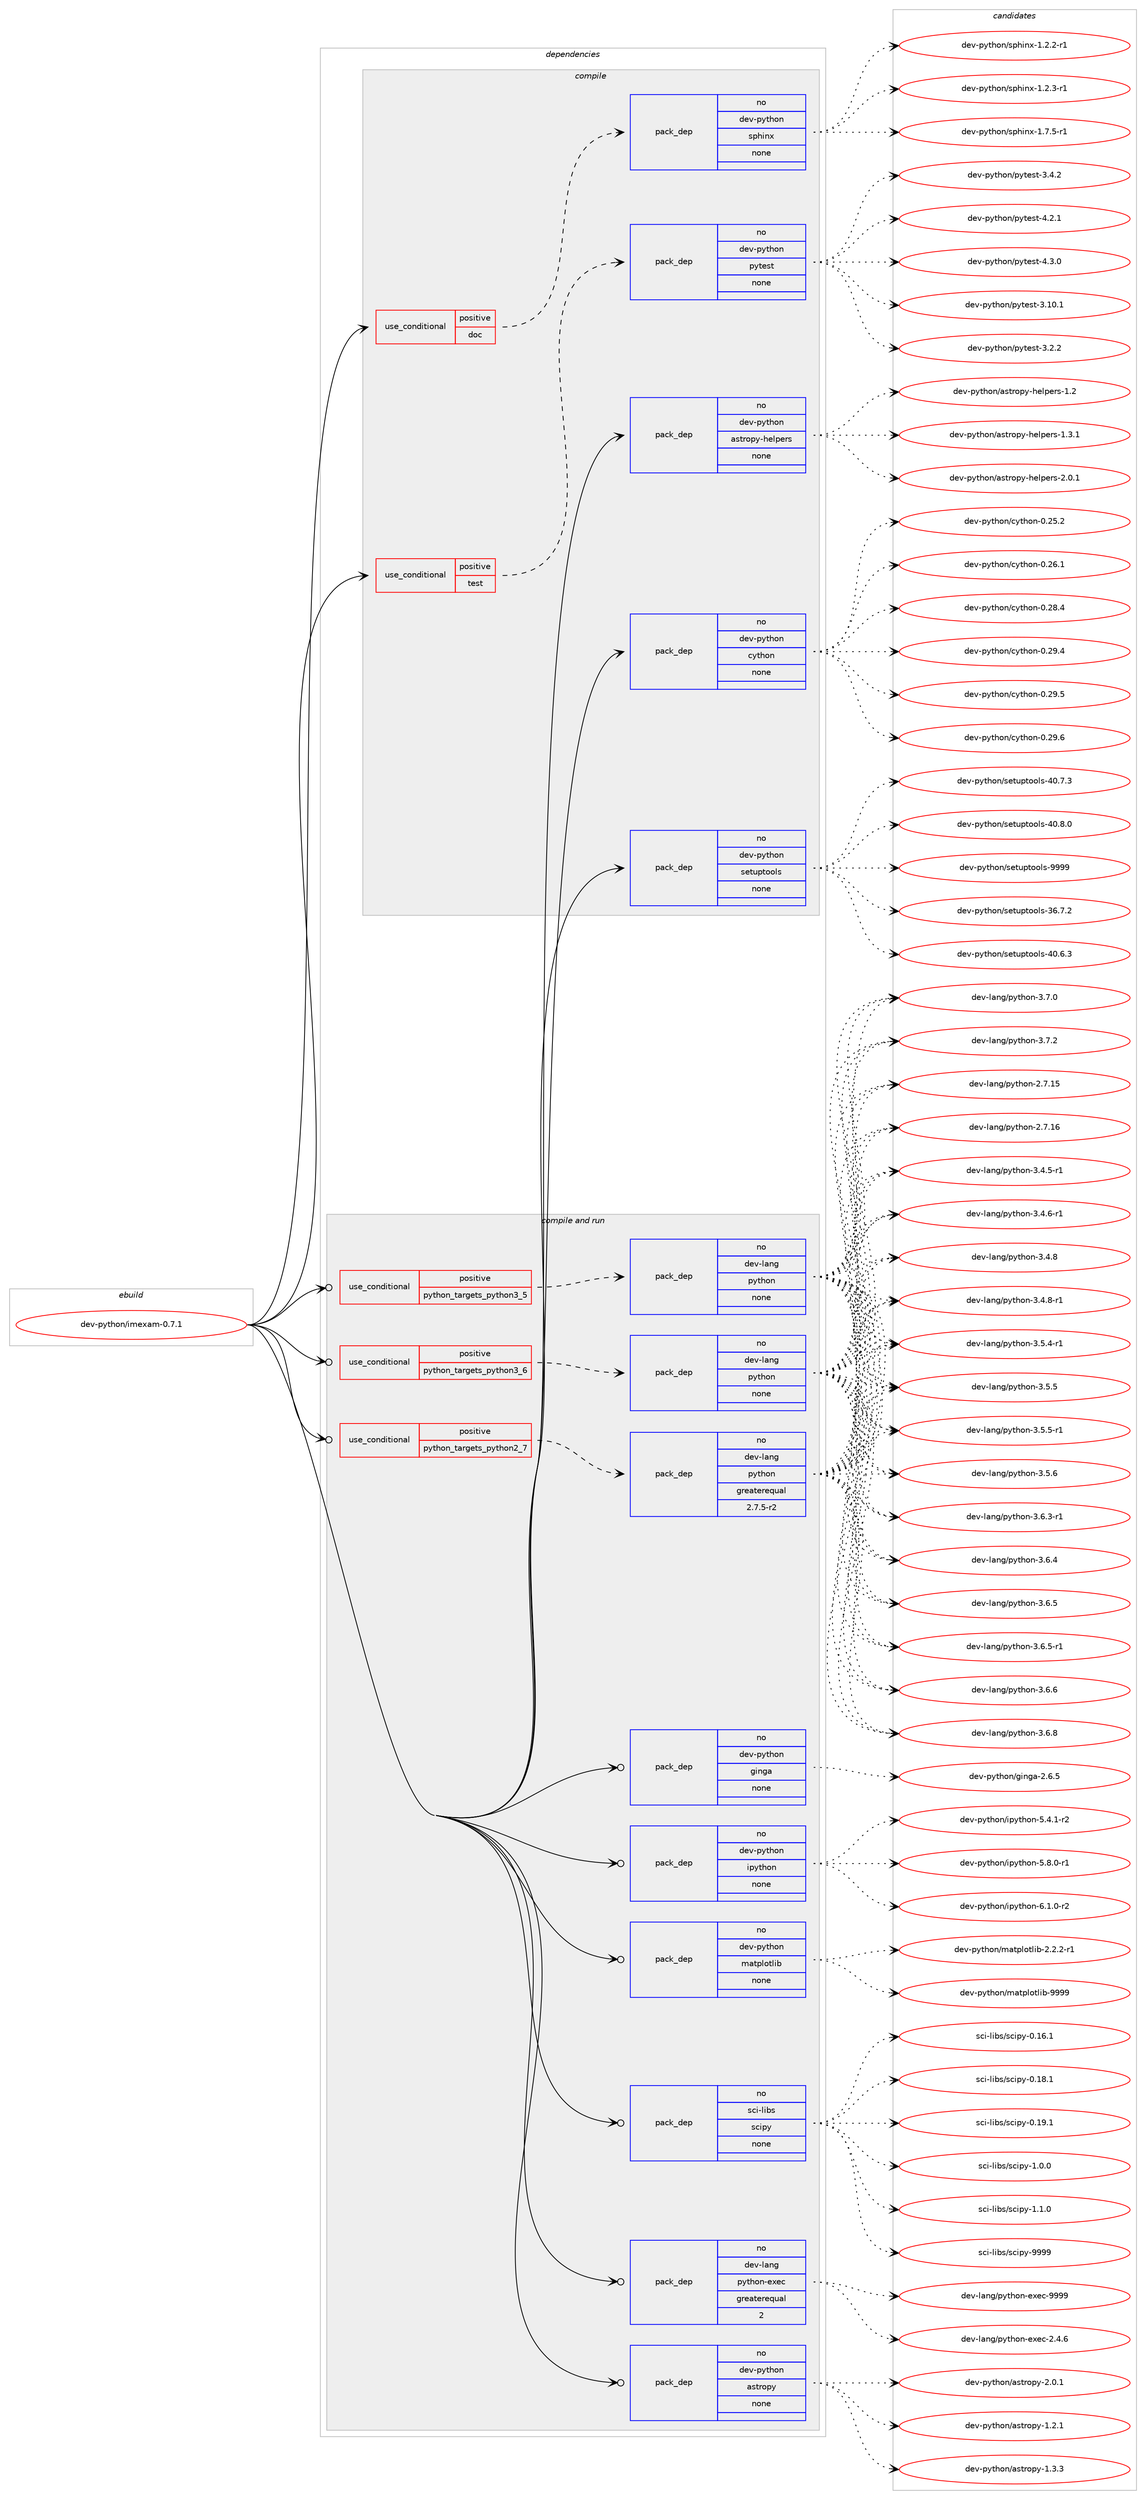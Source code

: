 digraph prolog {

# *************
# Graph options
# *************

newrank=true;
concentrate=true;
compound=true;
graph [rankdir=LR,fontname=Helvetica,fontsize=10,ranksep=1.5];#, ranksep=2.5, nodesep=0.2];
edge  [arrowhead=vee];
node  [fontname=Helvetica,fontsize=10];

# **********
# The ebuild
# **********

subgraph cluster_leftcol {
color=gray;
rank=same;
label=<<i>ebuild</i>>;
id [label="dev-python/imexam-0.7.1", color=red, width=4, href="../dev-python/imexam-0.7.1.svg"];
}

# ****************
# The dependencies
# ****************

subgraph cluster_midcol {
color=gray;
label=<<i>dependencies</i>>;
subgraph cluster_compile {
fillcolor="#eeeeee";
style=filled;
label=<<i>compile</i>>;
subgraph cond375726 {
dependency1413670 [label=<<TABLE BORDER="0" CELLBORDER="1" CELLSPACING="0" CELLPADDING="4"><TR><TD ROWSPAN="3" CELLPADDING="10">use_conditional</TD></TR><TR><TD>positive</TD></TR><TR><TD>doc</TD></TR></TABLE>>, shape=none, color=red];
subgraph pack1014675 {
dependency1413671 [label=<<TABLE BORDER="0" CELLBORDER="1" CELLSPACING="0" CELLPADDING="4" WIDTH="220"><TR><TD ROWSPAN="6" CELLPADDING="30">pack_dep</TD></TR><TR><TD WIDTH="110">no</TD></TR><TR><TD>dev-python</TD></TR><TR><TD>sphinx</TD></TR><TR><TD>none</TD></TR><TR><TD></TD></TR></TABLE>>, shape=none, color=blue];
}
dependency1413670:e -> dependency1413671:w [weight=20,style="dashed",arrowhead="vee"];
}
id:e -> dependency1413670:w [weight=20,style="solid",arrowhead="vee"];
subgraph cond375727 {
dependency1413672 [label=<<TABLE BORDER="0" CELLBORDER="1" CELLSPACING="0" CELLPADDING="4"><TR><TD ROWSPAN="3" CELLPADDING="10">use_conditional</TD></TR><TR><TD>positive</TD></TR><TR><TD>test</TD></TR></TABLE>>, shape=none, color=red];
subgraph pack1014676 {
dependency1413673 [label=<<TABLE BORDER="0" CELLBORDER="1" CELLSPACING="0" CELLPADDING="4" WIDTH="220"><TR><TD ROWSPAN="6" CELLPADDING="30">pack_dep</TD></TR><TR><TD WIDTH="110">no</TD></TR><TR><TD>dev-python</TD></TR><TR><TD>pytest</TD></TR><TR><TD>none</TD></TR><TR><TD></TD></TR></TABLE>>, shape=none, color=blue];
}
dependency1413672:e -> dependency1413673:w [weight=20,style="dashed",arrowhead="vee"];
}
id:e -> dependency1413672:w [weight=20,style="solid",arrowhead="vee"];
subgraph pack1014677 {
dependency1413674 [label=<<TABLE BORDER="0" CELLBORDER="1" CELLSPACING="0" CELLPADDING="4" WIDTH="220"><TR><TD ROWSPAN="6" CELLPADDING="30">pack_dep</TD></TR><TR><TD WIDTH="110">no</TD></TR><TR><TD>dev-python</TD></TR><TR><TD>astropy-helpers</TD></TR><TR><TD>none</TD></TR><TR><TD></TD></TR></TABLE>>, shape=none, color=blue];
}
id:e -> dependency1413674:w [weight=20,style="solid",arrowhead="vee"];
subgraph pack1014678 {
dependency1413675 [label=<<TABLE BORDER="0" CELLBORDER="1" CELLSPACING="0" CELLPADDING="4" WIDTH="220"><TR><TD ROWSPAN="6" CELLPADDING="30">pack_dep</TD></TR><TR><TD WIDTH="110">no</TD></TR><TR><TD>dev-python</TD></TR><TR><TD>cython</TD></TR><TR><TD>none</TD></TR><TR><TD></TD></TR></TABLE>>, shape=none, color=blue];
}
id:e -> dependency1413675:w [weight=20,style="solid",arrowhead="vee"];
subgraph pack1014679 {
dependency1413676 [label=<<TABLE BORDER="0" CELLBORDER="1" CELLSPACING="0" CELLPADDING="4" WIDTH="220"><TR><TD ROWSPAN="6" CELLPADDING="30">pack_dep</TD></TR><TR><TD WIDTH="110">no</TD></TR><TR><TD>dev-python</TD></TR><TR><TD>setuptools</TD></TR><TR><TD>none</TD></TR><TR><TD></TD></TR></TABLE>>, shape=none, color=blue];
}
id:e -> dependency1413676:w [weight=20,style="solid",arrowhead="vee"];
}
subgraph cluster_compileandrun {
fillcolor="#eeeeee";
style=filled;
label=<<i>compile and run</i>>;
subgraph cond375728 {
dependency1413677 [label=<<TABLE BORDER="0" CELLBORDER="1" CELLSPACING="0" CELLPADDING="4"><TR><TD ROWSPAN="3" CELLPADDING="10">use_conditional</TD></TR><TR><TD>positive</TD></TR><TR><TD>python_targets_python2_7</TD></TR></TABLE>>, shape=none, color=red];
subgraph pack1014680 {
dependency1413678 [label=<<TABLE BORDER="0" CELLBORDER="1" CELLSPACING="0" CELLPADDING="4" WIDTH="220"><TR><TD ROWSPAN="6" CELLPADDING="30">pack_dep</TD></TR><TR><TD WIDTH="110">no</TD></TR><TR><TD>dev-lang</TD></TR><TR><TD>python</TD></TR><TR><TD>greaterequal</TD></TR><TR><TD>2.7.5-r2</TD></TR></TABLE>>, shape=none, color=blue];
}
dependency1413677:e -> dependency1413678:w [weight=20,style="dashed",arrowhead="vee"];
}
id:e -> dependency1413677:w [weight=20,style="solid",arrowhead="odotvee"];
subgraph cond375729 {
dependency1413679 [label=<<TABLE BORDER="0" CELLBORDER="1" CELLSPACING="0" CELLPADDING="4"><TR><TD ROWSPAN="3" CELLPADDING="10">use_conditional</TD></TR><TR><TD>positive</TD></TR><TR><TD>python_targets_python3_5</TD></TR></TABLE>>, shape=none, color=red];
subgraph pack1014681 {
dependency1413680 [label=<<TABLE BORDER="0" CELLBORDER="1" CELLSPACING="0" CELLPADDING="4" WIDTH="220"><TR><TD ROWSPAN="6" CELLPADDING="30">pack_dep</TD></TR><TR><TD WIDTH="110">no</TD></TR><TR><TD>dev-lang</TD></TR><TR><TD>python</TD></TR><TR><TD>none</TD></TR><TR><TD></TD></TR></TABLE>>, shape=none, color=blue];
}
dependency1413679:e -> dependency1413680:w [weight=20,style="dashed",arrowhead="vee"];
}
id:e -> dependency1413679:w [weight=20,style="solid",arrowhead="odotvee"];
subgraph cond375730 {
dependency1413681 [label=<<TABLE BORDER="0" CELLBORDER="1" CELLSPACING="0" CELLPADDING="4"><TR><TD ROWSPAN="3" CELLPADDING="10">use_conditional</TD></TR><TR><TD>positive</TD></TR><TR><TD>python_targets_python3_6</TD></TR></TABLE>>, shape=none, color=red];
subgraph pack1014682 {
dependency1413682 [label=<<TABLE BORDER="0" CELLBORDER="1" CELLSPACING="0" CELLPADDING="4" WIDTH="220"><TR><TD ROWSPAN="6" CELLPADDING="30">pack_dep</TD></TR><TR><TD WIDTH="110">no</TD></TR><TR><TD>dev-lang</TD></TR><TR><TD>python</TD></TR><TR><TD>none</TD></TR><TR><TD></TD></TR></TABLE>>, shape=none, color=blue];
}
dependency1413681:e -> dependency1413682:w [weight=20,style="dashed",arrowhead="vee"];
}
id:e -> dependency1413681:w [weight=20,style="solid",arrowhead="odotvee"];
subgraph pack1014683 {
dependency1413683 [label=<<TABLE BORDER="0" CELLBORDER="1" CELLSPACING="0" CELLPADDING="4" WIDTH="220"><TR><TD ROWSPAN="6" CELLPADDING="30">pack_dep</TD></TR><TR><TD WIDTH="110">no</TD></TR><TR><TD>dev-lang</TD></TR><TR><TD>python-exec</TD></TR><TR><TD>greaterequal</TD></TR><TR><TD>2</TD></TR></TABLE>>, shape=none, color=blue];
}
id:e -> dependency1413683:w [weight=20,style="solid",arrowhead="odotvee"];
subgraph pack1014684 {
dependency1413684 [label=<<TABLE BORDER="0" CELLBORDER="1" CELLSPACING="0" CELLPADDING="4" WIDTH="220"><TR><TD ROWSPAN="6" CELLPADDING="30">pack_dep</TD></TR><TR><TD WIDTH="110">no</TD></TR><TR><TD>dev-python</TD></TR><TR><TD>astropy</TD></TR><TR><TD>none</TD></TR><TR><TD></TD></TR></TABLE>>, shape=none, color=blue];
}
id:e -> dependency1413684:w [weight=20,style="solid",arrowhead="odotvee"];
subgraph pack1014685 {
dependency1413685 [label=<<TABLE BORDER="0" CELLBORDER="1" CELLSPACING="0" CELLPADDING="4" WIDTH="220"><TR><TD ROWSPAN="6" CELLPADDING="30">pack_dep</TD></TR><TR><TD WIDTH="110">no</TD></TR><TR><TD>dev-python</TD></TR><TR><TD>ginga</TD></TR><TR><TD>none</TD></TR><TR><TD></TD></TR></TABLE>>, shape=none, color=blue];
}
id:e -> dependency1413685:w [weight=20,style="solid",arrowhead="odotvee"];
subgraph pack1014686 {
dependency1413686 [label=<<TABLE BORDER="0" CELLBORDER="1" CELLSPACING="0" CELLPADDING="4" WIDTH="220"><TR><TD ROWSPAN="6" CELLPADDING="30">pack_dep</TD></TR><TR><TD WIDTH="110">no</TD></TR><TR><TD>dev-python</TD></TR><TR><TD>ipython</TD></TR><TR><TD>none</TD></TR><TR><TD></TD></TR></TABLE>>, shape=none, color=blue];
}
id:e -> dependency1413686:w [weight=20,style="solid",arrowhead="odotvee"];
subgraph pack1014687 {
dependency1413687 [label=<<TABLE BORDER="0" CELLBORDER="1" CELLSPACING="0" CELLPADDING="4" WIDTH="220"><TR><TD ROWSPAN="6" CELLPADDING="30">pack_dep</TD></TR><TR><TD WIDTH="110">no</TD></TR><TR><TD>dev-python</TD></TR><TR><TD>matplotlib</TD></TR><TR><TD>none</TD></TR><TR><TD></TD></TR></TABLE>>, shape=none, color=blue];
}
id:e -> dependency1413687:w [weight=20,style="solid",arrowhead="odotvee"];
subgraph pack1014688 {
dependency1413688 [label=<<TABLE BORDER="0" CELLBORDER="1" CELLSPACING="0" CELLPADDING="4" WIDTH="220"><TR><TD ROWSPAN="6" CELLPADDING="30">pack_dep</TD></TR><TR><TD WIDTH="110">no</TD></TR><TR><TD>sci-libs</TD></TR><TR><TD>scipy</TD></TR><TR><TD>none</TD></TR><TR><TD></TD></TR></TABLE>>, shape=none, color=blue];
}
id:e -> dependency1413688:w [weight=20,style="solid",arrowhead="odotvee"];
}
subgraph cluster_run {
fillcolor="#eeeeee";
style=filled;
label=<<i>run</i>>;
}
}

# **************
# The candidates
# **************

subgraph cluster_choices {
rank=same;
color=gray;
label=<<i>candidates</i>>;

subgraph choice1014675 {
color=black;
nodesep=1;
choice10010111845112121116104111110471151121041051101204549465046504511449 [label="dev-python/sphinx-1.2.2-r1", color=red, width=4,href="../dev-python/sphinx-1.2.2-r1.svg"];
choice10010111845112121116104111110471151121041051101204549465046514511449 [label="dev-python/sphinx-1.2.3-r1", color=red, width=4,href="../dev-python/sphinx-1.2.3-r1.svg"];
choice10010111845112121116104111110471151121041051101204549465546534511449 [label="dev-python/sphinx-1.7.5-r1", color=red, width=4,href="../dev-python/sphinx-1.7.5-r1.svg"];
dependency1413671:e -> choice10010111845112121116104111110471151121041051101204549465046504511449:w [style=dotted,weight="100"];
dependency1413671:e -> choice10010111845112121116104111110471151121041051101204549465046514511449:w [style=dotted,weight="100"];
dependency1413671:e -> choice10010111845112121116104111110471151121041051101204549465546534511449:w [style=dotted,weight="100"];
}
subgraph choice1014676 {
color=black;
nodesep=1;
choice100101118451121211161041111104711212111610111511645514649484649 [label="dev-python/pytest-3.10.1", color=red, width=4,href="../dev-python/pytest-3.10.1.svg"];
choice1001011184511212111610411111047112121116101115116455146504650 [label="dev-python/pytest-3.2.2", color=red, width=4,href="../dev-python/pytest-3.2.2.svg"];
choice1001011184511212111610411111047112121116101115116455146524650 [label="dev-python/pytest-3.4.2", color=red, width=4,href="../dev-python/pytest-3.4.2.svg"];
choice1001011184511212111610411111047112121116101115116455246504649 [label="dev-python/pytest-4.2.1", color=red, width=4,href="../dev-python/pytest-4.2.1.svg"];
choice1001011184511212111610411111047112121116101115116455246514648 [label="dev-python/pytest-4.3.0", color=red, width=4,href="../dev-python/pytest-4.3.0.svg"];
dependency1413673:e -> choice100101118451121211161041111104711212111610111511645514649484649:w [style=dotted,weight="100"];
dependency1413673:e -> choice1001011184511212111610411111047112121116101115116455146504650:w [style=dotted,weight="100"];
dependency1413673:e -> choice1001011184511212111610411111047112121116101115116455146524650:w [style=dotted,weight="100"];
dependency1413673:e -> choice1001011184511212111610411111047112121116101115116455246504649:w [style=dotted,weight="100"];
dependency1413673:e -> choice1001011184511212111610411111047112121116101115116455246514648:w [style=dotted,weight="100"];
}
subgraph choice1014677 {
color=black;
nodesep=1;
choice1001011184511212111610411111047971151161141111121214510410110811210111411545494650 [label="dev-python/astropy-helpers-1.2", color=red, width=4,href="../dev-python/astropy-helpers-1.2.svg"];
choice10010111845112121116104111110479711511611411111212145104101108112101114115454946514649 [label="dev-python/astropy-helpers-1.3.1", color=red, width=4,href="../dev-python/astropy-helpers-1.3.1.svg"];
choice10010111845112121116104111110479711511611411111212145104101108112101114115455046484649 [label="dev-python/astropy-helpers-2.0.1", color=red, width=4,href="../dev-python/astropy-helpers-2.0.1.svg"];
dependency1413674:e -> choice1001011184511212111610411111047971151161141111121214510410110811210111411545494650:w [style=dotted,weight="100"];
dependency1413674:e -> choice10010111845112121116104111110479711511611411111212145104101108112101114115454946514649:w [style=dotted,weight="100"];
dependency1413674:e -> choice10010111845112121116104111110479711511611411111212145104101108112101114115455046484649:w [style=dotted,weight="100"];
}
subgraph choice1014678 {
color=black;
nodesep=1;
choice10010111845112121116104111110479912111610411111045484650534650 [label="dev-python/cython-0.25.2", color=red, width=4,href="../dev-python/cython-0.25.2.svg"];
choice10010111845112121116104111110479912111610411111045484650544649 [label="dev-python/cython-0.26.1", color=red, width=4,href="../dev-python/cython-0.26.1.svg"];
choice10010111845112121116104111110479912111610411111045484650564652 [label="dev-python/cython-0.28.4", color=red, width=4,href="../dev-python/cython-0.28.4.svg"];
choice10010111845112121116104111110479912111610411111045484650574652 [label="dev-python/cython-0.29.4", color=red, width=4,href="../dev-python/cython-0.29.4.svg"];
choice10010111845112121116104111110479912111610411111045484650574653 [label="dev-python/cython-0.29.5", color=red, width=4,href="../dev-python/cython-0.29.5.svg"];
choice10010111845112121116104111110479912111610411111045484650574654 [label="dev-python/cython-0.29.6", color=red, width=4,href="../dev-python/cython-0.29.6.svg"];
dependency1413675:e -> choice10010111845112121116104111110479912111610411111045484650534650:w [style=dotted,weight="100"];
dependency1413675:e -> choice10010111845112121116104111110479912111610411111045484650544649:w [style=dotted,weight="100"];
dependency1413675:e -> choice10010111845112121116104111110479912111610411111045484650564652:w [style=dotted,weight="100"];
dependency1413675:e -> choice10010111845112121116104111110479912111610411111045484650574652:w [style=dotted,weight="100"];
dependency1413675:e -> choice10010111845112121116104111110479912111610411111045484650574653:w [style=dotted,weight="100"];
dependency1413675:e -> choice10010111845112121116104111110479912111610411111045484650574654:w [style=dotted,weight="100"];
}
subgraph choice1014679 {
color=black;
nodesep=1;
choice100101118451121211161041111104711510111611711211611111110811545515446554650 [label="dev-python/setuptools-36.7.2", color=red, width=4,href="../dev-python/setuptools-36.7.2.svg"];
choice100101118451121211161041111104711510111611711211611111110811545524846544651 [label="dev-python/setuptools-40.6.3", color=red, width=4,href="../dev-python/setuptools-40.6.3.svg"];
choice100101118451121211161041111104711510111611711211611111110811545524846554651 [label="dev-python/setuptools-40.7.3", color=red, width=4,href="../dev-python/setuptools-40.7.3.svg"];
choice100101118451121211161041111104711510111611711211611111110811545524846564648 [label="dev-python/setuptools-40.8.0", color=red, width=4,href="../dev-python/setuptools-40.8.0.svg"];
choice10010111845112121116104111110471151011161171121161111111081154557575757 [label="dev-python/setuptools-9999", color=red, width=4,href="../dev-python/setuptools-9999.svg"];
dependency1413676:e -> choice100101118451121211161041111104711510111611711211611111110811545515446554650:w [style=dotted,weight="100"];
dependency1413676:e -> choice100101118451121211161041111104711510111611711211611111110811545524846544651:w [style=dotted,weight="100"];
dependency1413676:e -> choice100101118451121211161041111104711510111611711211611111110811545524846554651:w [style=dotted,weight="100"];
dependency1413676:e -> choice100101118451121211161041111104711510111611711211611111110811545524846564648:w [style=dotted,weight="100"];
dependency1413676:e -> choice10010111845112121116104111110471151011161171121161111111081154557575757:w [style=dotted,weight="100"];
}
subgraph choice1014680 {
color=black;
nodesep=1;
choice10010111845108971101034711212111610411111045504655464953 [label="dev-lang/python-2.7.15", color=red, width=4,href="../dev-lang/python-2.7.15.svg"];
choice10010111845108971101034711212111610411111045504655464954 [label="dev-lang/python-2.7.16", color=red, width=4,href="../dev-lang/python-2.7.16.svg"];
choice1001011184510897110103471121211161041111104551465246534511449 [label="dev-lang/python-3.4.5-r1", color=red, width=4,href="../dev-lang/python-3.4.5-r1.svg"];
choice1001011184510897110103471121211161041111104551465246544511449 [label="dev-lang/python-3.4.6-r1", color=red, width=4,href="../dev-lang/python-3.4.6-r1.svg"];
choice100101118451089711010347112121116104111110455146524656 [label="dev-lang/python-3.4.8", color=red, width=4,href="../dev-lang/python-3.4.8.svg"];
choice1001011184510897110103471121211161041111104551465246564511449 [label="dev-lang/python-3.4.8-r1", color=red, width=4,href="../dev-lang/python-3.4.8-r1.svg"];
choice1001011184510897110103471121211161041111104551465346524511449 [label="dev-lang/python-3.5.4-r1", color=red, width=4,href="../dev-lang/python-3.5.4-r1.svg"];
choice100101118451089711010347112121116104111110455146534653 [label="dev-lang/python-3.5.5", color=red, width=4,href="../dev-lang/python-3.5.5.svg"];
choice1001011184510897110103471121211161041111104551465346534511449 [label="dev-lang/python-3.5.5-r1", color=red, width=4,href="../dev-lang/python-3.5.5-r1.svg"];
choice100101118451089711010347112121116104111110455146534654 [label="dev-lang/python-3.5.6", color=red, width=4,href="../dev-lang/python-3.5.6.svg"];
choice1001011184510897110103471121211161041111104551465446514511449 [label="dev-lang/python-3.6.3-r1", color=red, width=4,href="../dev-lang/python-3.6.3-r1.svg"];
choice100101118451089711010347112121116104111110455146544652 [label="dev-lang/python-3.6.4", color=red, width=4,href="../dev-lang/python-3.6.4.svg"];
choice100101118451089711010347112121116104111110455146544653 [label="dev-lang/python-3.6.5", color=red, width=4,href="../dev-lang/python-3.6.5.svg"];
choice1001011184510897110103471121211161041111104551465446534511449 [label="dev-lang/python-3.6.5-r1", color=red, width=4,href="../dev-lang/python-3.6.5-r1.svg"];
choice100101118451089711010347112121116104111110455146544654 [label="dev-lang/python-3.6.6", color=red, width=4,href="../dev-lang/python-3.6.6.svg"];
choice100101118451089711010347112121116104111110455146544656 [label="dev-lang/python-3.6.8", color=red, width=4,href="../dev-lang/python-3.6.8.svg"];
choice100101118451089711010347112121116104111110455146554648 [label="dev-lang/python-3.7.0", color=red, width=4,href="../dev-lang/python-3.7.0.svg"];
choice100101118451089711010347112121116104111110455146554650 [label="dev-lang/python-3.7.2", color=red, width=4,href="../dev-lang/python-3.7.2.svg"];
dependency1413678:e -> choice10010111845108971101034711212111610411111045504655464953:w [style=dotted,weight="100"];
dependency1413678:e -> choice10010111845108971101034711212111610411111045504655464954:w [style=dotted,weight="100"];
dependency1413678:e -> choice1001011184510897110103471121211161041111104551465246534511449:w [style=dotted,weight="100"];
dependency1413678:e -> choice1001011184510897110103471121211161041111104551465246544511449:w [style=dotted,weight="100"];
dependency1413678:e -> choice100101118451089711010347112121116104111110455146524656:w [style=dotted,weight="100"];
dependency1413678:e -> choice1001011184510897110103471121211161041111104551465246564511449:w [style=dotted,weight="100"];
dependency1413678:e -> choice1001011184510897110103471121211161041111104551465346524511449:w [style=dotted,weight="100"];
dependency1413678:e -> choice100101118451089711010347112121116104111110455146534653:w [style=dotted,weight="100"];
dependency1413678:e -> choice1001011184510897110103471121211161041111104551465346534511449:w [style=dotted,weight="100"];
dependency1413678:e -> choice100101118451089711010347112121116104111110455146534654:w [style=dotted,weight="100"];
dependency1413678:e -> choice1001011184510897110103471121211161041111104551465446514511449:w [style=dotted,weight="100"];
dependency1413678:e -> choice100101118451089711010347112121116104111110455146544652:w [style=dotted,weight="100"];
dependency1413678:e -> choice100101118451089711010347112121116104111110455146544653:w [style=dotted,weight="100"];
dependency1413678:e -> choice1001011184510897110103471121211161041111104551465446534511449:w [style=dotted,weight="100"];
dependency1413678:e -> choice100101118451089711010347112121116104111110455146544654:w [style=dotted,weight="100"];
dependency1413678:e -> choice100101118451089711010347112121116104111110455146544656:w [style=dotted,weight="100"];
dependency1413678:e -> choice100101118451089711010347112121116104111110455146554648:w [style=dotted,weight="100"];
dependency1413678:e -> choice100101118451089711010347112121116104111110455146554650:w [style=dotted,weight="100"];
}
subgraph choice1014681 {
color=black;
nodesep=1;
choice10010111845108971101034711212111610411111045504655464953 [label="dev-lang/python-2.7.15", color=red, width=4,href="../dev-lang/python-2.7.15.svg"];
choice10010111845108971101034711212111610411111045504655464954 [label="dev-lang/python-2.7.16", color=red, width=4,href="../dev-lang/python-2.7.16.svg"];
choice1001011184510897110103471121211161041111104551465246534511449 [label="dev-lang/python-3.4.5-r1", color=red, width=4,href="../dev-lang/python-3.4.5-r1.svg"];
choice1001011184510897110103471121211161041111104551465246544511449 [label="dev-lang/python-3.4.6-r1", color=red, width=4,href="../dev-lang/python-3.4.6-r1.svg"];
choice100101118451089711010347112121116104111110455146524656 [label="dev-lang/python-3.4.8", color=red, width=4,href="../dev-lang/python-3.4.8.svg"];
choice1001011184510897110103471121211161041111104551465246564511449 [label="dev-lang/python-3.4.8-r1", color=red, width=4,href="../dev-lang/python-3.4.8-r1.svg"];
choice1001011184510897110103471121211161041111104551465346524511449 [label="dev-lang/python-3.5.4-r1", color=red, width=4,href="../dev-lang/python-3.5.4-r1.svg"];
choice100101118451089711010347112121116104111110455146534653 [label="dev-lang/python-3.5.5", color=red, width=4,href="../dev-lang/python-3.5.5.svg"];
choice1001011184510897110103471121211161041111104551465346534511449 [label="dev-lang/python-3.5.5-r1", color=red, width=4,href="../dev-lang/python-3.5.5-r1.svg"];
choice100101118451089711010347112121116104111110455146534654 [label="dev-lang/python-3.5.6", color=red, width=4,href="../dev-lang/python-3.5.6.svg"];
choice1001011184510897110103471121211161041111104551465446514511449 [label="dev-lang/python-3.6.3-r1", color=red, width=4,href="../dev-lang/python-3.6.3-r1.svg"];
choice100101118451089711010347112121116104111110455146544652 [label="dev-lang/python-3.6.4", color=red, width=4,href="../dev-lang/python-3.6.4.svg"];
choice100101118451089711010347112121116104111110455146544653 [label="dev-lang/python-3.6.5", color=red, width=4,href="../dev-lang/python-3.6.5.svg"];
choice1001011184510897110103471121211161041111104551465446534511449 [label="dev-lang/python-3.6.5-r1", color=red, width=4,href="../dev-lang/python-3.6.5-r1.svg"];
choice100101118451089711010347112121116104111110455146544654 [label="dev-lang/python-3.6.6", color=red, width=4,href="../dev-lang/python-3.6.6.svg"];
choice100101118451089711010347112121116104111110455146544656 [label="dev-lang/python-3.6.8", color=red, width=4,href="../dev-lang/python-3.6.8.svg"];
choice100101118451089711010347112121116104111110455146554648 [label="dev-lang/python-3.7.0", color=red, width=4,href="../dev-lang/python-3.7.0.svg"];
choice100101118451089711010347112121116104111110455146554650 [label="dev-lang/python-3.7.2", color=red, width=4,href="../dev-lang/python-3.7.2.svg"];
dependency1413680:e -> choice10010111845108971101034711212111610411111045504655464953:w [style=dotted,weight="100"];
dependency1413680:e -> choice10010111845108971101034711212111610411111045504655464954:w [style=dotted,weight="100"];
dependency1413680:e -> choice1001011184510897110103471121211161041111104551465246534511449:w [style=dotted,weight="100"];
dependency1413680:e -> choice1001011184510897110103471121211161041111104551465246544511449:w [style=dotted,weight="100"];
dependency1413680:e -> choice100101118451089711010347112121116104111110455146524656:w [style=dotted,weight="100"];
dependency1413680:e -> choice1001011184510897110103471121211161041111104551465246564511449:w [style=dotted,weight="100"];
dependency1413680:e -> choice1001011184510897110103471121211161041111104551465346524511449:w [style=dotted,weight="100"];
dependency1413680:e -> choice100101118451089711010347112121116104111110455146534653:w [style=dotted,weight="100"];
dependency1413680:e -> choice1001011184510897110103471121211161041111104551465346534511449:w [style=dotted,weight="100"];
dependency1413680:e -> choice100101118451089711010347112121116104111110455146534654:w [style=dotted,weight="100"];
dependency1413680:e -> choice1001011184510897110103471121211161041111104551465446514511449:w [style=dotted,weight="100"];
dependency1413680:e -> choice100101118451089711010347112121116104111110455146544652:w [style=dotted,weight="100"];
dependency1413680:e -> choice100101118451089711010347112121116104111110455146544653:w [style=dotted,weight="100"];
dependency1413680:e -> choice1001011184510897110103471121211161041111104551465446534511449:w [style=dotted,weight="100"];
dependency1413680:e -> choice100101118451089711010347112121116104111110455146544654:w [style=dotted,weight="100"];
dependency1413680:e -> choice100101118451089711010347112121116104111110455146544656:w [style=dotted,weight="100"];
dependency1413680:e -> choice100101118451089711010347112121116104111110455146554648:w [style=dotted,weight="100"];
dependency1413680:e -> choice100101118451089711010347112121116104111110455146554650:w [style=dotted,weight="100"];
}
subgraph choice1014682 {
color=black;
nodesep=1;
choice10010111845108971101034711212111610411111045504655464953 [label="dev-lang/python-2.7.15", color=red, width=4,href="../dev-lang/python-2.7.15.svg"];
choice10010111845108971101034711212111610411111045504655464954 [label="dev-lang/python-2.7.16", color=red, width=4,href="../dev-lang/python-2.7.16.svg"];
choice1001011184510897110103471121211161041111104551465246534511449 [label="dev-lang/python-3.4.5-r1", color=red, width=4,href="../dev-lang/python-3.4.5-r1.svg"];
choice1001011184510897110103471121211161041111104551465246544511449 [label="dev-lang/python-3.4.6-r1", color=red, width=4,href="../dev-lang/python-3.4.6-r1.svg"];
choice100101118451089711010347112121116104111110455146524656 [label="dev-lang/python-3.4.8", color=red, width=4,href="../dev-lang/python-3.4.8.svg"];
choice1001011184510897110103471121211161041111104551465246564511449 [label="dev-lang/python-3.4.8-r1", color=red, width=4,href="../dev-lang/python-3.4.8-r1.svg"];
choice1001011184510897110103471121211161041111104551465346524511449 [label="dev-lang/python-3.5.4-r1", color=red, width=4,href="../dev-lang/python-3.5.4-r1.svg"];
choice100101118451089711010347112121116104111110455146534653 [label="dev-lang/python-3.5.5", color=red, width=4,href="../dev-lang/python-3.5.5.svg"];
choice1001011184510897110103471121211161041111104551465346534511449 [label="dev-lang/python-3.5.5-r1", color=red, width=4,href="../dev-lang/python-3.5.5-r1.svg"];
choice100101118451089711010347112121116104111110455146534654 [label="dev-lang/python-3.5.6", color=red, width=4,href="../dev-lang/python-3.5.6.svg"];
choice1001011184510897110103471121211161041111104551465446514511449 [label="dev-lang/python-3.6.3-r1", color=red, width=4,href="../dev-lang/python-3.6.3-r1.svg"];
choice100101118451089711010347112121116104111110455146544652 [label="dev-lang/python-3.6.4", color=red, width=4,href="../dev-lang/python-3.6.4.svg"];
choice100101118451089711010347112121116104111110455146544653 [label="dev-lang/python-3.6.5", color=red, width=4,href="../dev-lang/python-3.6.5.svg"];
choice1001011184510897110103471121211161041111104551465446534511449 [label="dev-lang/python-3.6.5-r1", color=red, width=4,href="../dev-lang/python-3.6.5-r1.svg"];
choice100101118451089711010347112121116104111110455146544654 [label="dev-lang/python-3.6.6", color=red, width=4,href="../dev-lang/python-3.6.6.svg"];
choice100101118451089711010347112121116104111110455146544656 [label="dev-lang/python-3.6.8", color=red, width=4,href="../dev-lang/python-3.6.8.svg"];
choice100101118451089711010347112121116104111110455146554648 [label="dev-lang/python-3.7.0", color=red, width=4,href="../dev-lang/python-3.7.0.svg"];
choice100101118451089711010347112121116104111110455146554650 [label="dev-lang/python-3.7.2", color=red, width=4,href="../dev-lang/python-3.7.2.svg"];
dependency1413682:e -> choice10010111845108971101034711212111610411111045504655464953:w [style=dotted,weight="100"];
dependency1413682:e -> choice10010111845108971101034711212111610411111045504655464954:w [style=dotted,weight="100"];
dependency1413682:e -> choice1001011184510897110103471121211161041111104551465246534511449:w [style=dotted,weight="100"];
dependency1413682:e -> choice1001011184510897110103471121211161041111104551465246544511449:w [style=dotted,weight="100"];
dependency1413682:e -> choice100101118451089711010347112121116104111110455146524656:w [style=dotted,weight="100"];
dependency1413682:e -> choice1001011184510897110103471121211161041111104551465246564511449:w [style=dotted,weight="100"];
dependency1413682:e -> choice1001011184510897110103471121211161041111104551465346524511449:w [style=dotted,weight="100"];
dependency1413682:e -> choice100101118451089711010347112121116104111110455146534653:w [style=dotted,weight="100"];
dependency1413682:e -> choice1001011184510897110103471121211161041111104551465346534511449:w [style=dotted,weight="100"];
dependency1413682:e -> choice100101118451089711010347112121116104111110455146534654:w [style=dotted,weight="100"];
dependency1413682:e -> choice1001011184510897110103471121211161041111104551465446514511449:w [style=dotted,weight="100"];
dependency1413682:e -> choice100101118451089711010347112121116104111110455146544652:w [style=dotted,weight="100"];
dependency1413682:e -> choice100101118451089711010347112121116104111110455146544653:w [style=dotted,weight="100"];
dependency1413682:e -> choice1001011184510897110103471121211161041111104551465446534511449:w [style=dotted,weight="100"];
dependency1413682:e -> choice100101118451089711010347112121116104111110455146544654:w [style=dotted,weight="100"];
dependency1413682:e -> choice100101118451089711010347112121116104111110455146544656:w [style=dotted,weight="100"];
dependency1413682:e -> choice100101118451089711010347112121116104111110455146554648:w [style=dotted,weight="100"];
dependency1413682:e -> choice100101118451089711010347112121116104111110455146554650:w [style=dotted,weight="100"];
}
subgraph choice1014683 {
color=black;
nodesep=1;
choice1001011184510897110103471121211161041111104510112010199455046524654 [label="dev-lang/python-exec-2.4.6", color=red, width=4,href="../dev-lang/python-exec-2.4.6.svg"];
choice10010111845108971101034711212111610411111045101120101994557575757 [label="dev-lang/python-exec-9999", color=red, width=4,href="../dev-lang/python-exec-9999.svg"];
dependency1413683:e -> choice1001011184510897110103471121211161041111104510112010199455046524654:w [style=dotted,weight="100"];
dependency1413683:e -> choice10010111845108971101034711212111610411111045101120101994557575757:w [style=dotted,weight="100"];
}
subgraph choice1014684 {
color=black;
nodesep=1;
choice100101118451121211161041111104797115116114111112121454946504649 [label="dev-python/astropy-1.2.1", color=red, width=4,href="../dev-python/astropy-1.2.1.svg"];
choice100101118451121211161041111104797115116114111112121454946514651 [label="dev-python/astropy-1.3.3", color=red, width=4,href="../dev-python/astropy-1.3.3.svg"];
choice100101118451121211161041111104797115116114111112121455046484649 [label="dev-python/astropy-2.0.1", color=red, width=4,href="../dev-python/astropy-2.0.1.svg"];
dependency1413684:e -> choice100101118451121211161041111104797115116114111112121454946504649:w [style=dotted,weight="100"];
dependency1413684:e -> choice100101118451121211161041111104797115116114111112121454946514651:w [style=dotted,weight="100"];
dependency1413684:e -> choice100101118451121211161041111104797115116114111112121455046484649:w [style=dotted,weight="100"];
}
subgraph choice1014685 {
color=black;
nodesep=1;
choice100101118451121211161041111104710310511010397455046544653 [label="dev-python/ginga-2.6.5", color=red, width=4,href="../dev-python/ginga-2.6.5.svg"];
dependency1413685:e -> choice100101118451121211161041111104710310511010397455046544653:w [style=dotted,weight="100"];
}
subgraph choice1014686 {
color=black;
nodesep=1;
choice10010111845112121116104111110471051121211161041111104553465246494511450 [label="dev-python/ipython-5.4.1-r2", color=red, width=4,href="../dev-python/ipython-5.4.1-r2.svg"];
choice10010111845112121116104111110471051121211161041111104553465646484511449 [label="dev-python/ipython-5.8.0-r1", color=red, width=4,href="../dev-python/ipython-5.8.0-r1.svg"];
choice10010111845112121116104111110471051121211161041111104554464946484511450 [label="dev-python/ipython-6.1.0-r2", color=red, width=4,href="../dev-python/ipython-6.1.0-r2.svg"];
dependency1413686:e -> choice10010111845112121116104111110471051121211161041111104553465246494511450:w [style=dotted,weight="100"];
dependency1413686:e -> choice10010111845112121116104111110471051121211161041111104553465646484511449:w [style=dotted,weight="100"];
dependency1413686:e -> choice10010111845112121116104111110471051121211161041111104554464946484511450:w [style=dotted,weight="100"];
}
subgraph choice1014687 {
color=black;
nodesep=1;
choice100101118451121211161041111104710997116112108111116108105984550465046504511449 [label="dev-python/matplotlib-2.2.2-r1", color=red, width=4,href="../dev-python/matplotlib-2.2.2-r1.svg"];
choice100101118451121211161041111104710997116112108111116108105984557575757 [label="dev-python/matplotlib-9999", color=red, width=4,href="../dev-python/matplotlib-9999.svg"];
dependency1413687:e -> choice100101118451121211161041111104710997116112108111116108105984550465046504511449:w [style=dotted,weight="100"];
dependency1413687:e -> choice100101118451121211161041111104710997116112108111116108105984557575757:w [style=dotted,weight="100"];
}
subgraph choice1014688 {
color=black;
nodesep=1;
choice115991054510810598115471159910511212145484649544649 [label="sci-libs/scipy-0.16.1", color=red, width=4,href="../sci-libs/scipy-0.16.1.svg"];
choice115991054510810598115471159910511212145484649564649 [label="sci-libs/scipy-0.18.1", color=red, width=4,href="../sci-libs/scipy-0.18.1.svg"];
choice115991054510810598115471159910511212145484649574649 [label="sci-libs/scipy-0.19.1", color=red, width=4,href="../sci-libs/scipy-0.19.1.svg"];
choice1159910545108105981154711599105112121454946484648 [label="sci-libs/scipy-1.0.0", color=red, width=4,href="../sci-libs/scipy-1.0.0.svg"];
choice1159910545108105981154711599105112121454946494648 [label="sci-libs/scipy-1.1.0", color=red, width=4,href="../sci-libs/scipy-1.1.0.svg"];
choice11599105451081059811547115991051121214557575757 [label="sci-libs/scipy-9999", color=red, width=4,href="../sci-libs/scipy-9999.svg"];
dependency1413688:e -> choice115991054510810598115471159910511212145484649544649:w [style=dotted,weight="100"];
dependency1413688:e -> choice115991054510810598115471159910511212145484649564649:w [style=dotted,weight="100"];
dependency1413688:e -> choice115991054510810598115471159910511212145484649574649:w [style=dotted,weight="100"];
dependency1413688:e -> choice1159910545108105981154711599105112121454946484648:w [style=dotted,weight="100"];
dependency1413688:e -> choice1159910545108105981154711599105112121454946494648:w [style=dotted,weight="100"];
dependency1413688:e -> choice11599105451081059811547115991051121214557575757:w [style=dotted,weight="100"];
}
}

}

